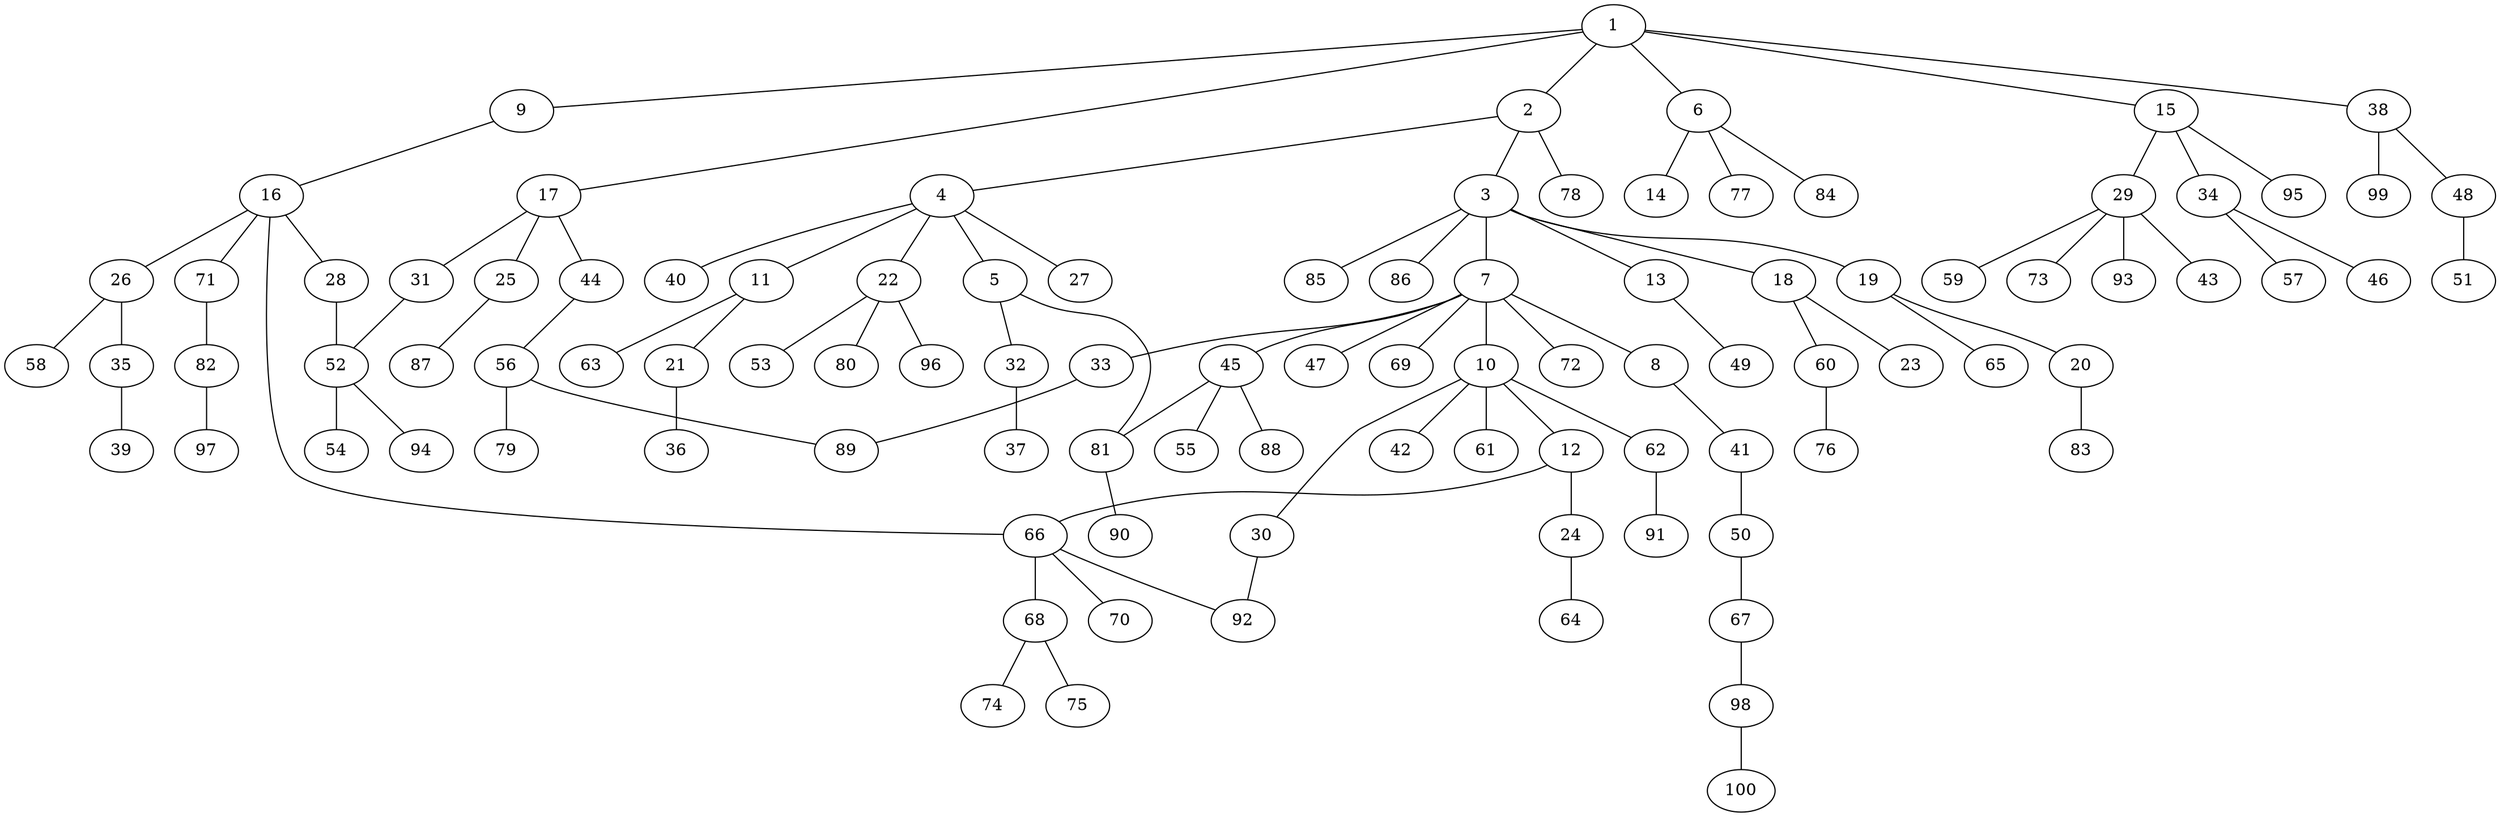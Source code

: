 graph graphname {1--2
1--6
1--9
1--15
1--17
1--38
2--3
2--4
2--78
3--7
3--13
3--18
3--19
3--85
3--86
4--5
4--11
4--22
4--27
4--40
5--32
5--81
6--14
6--77
6--84
7--8
7--10
7--33
7--45
7--47
7--69
7--72
8--41
9--16
10--12
10--30
10--42
10--61
10--62
11--21
11--63
12--24
12--66
13--49
15--29
15--34
15--95
16--26
16--28
16--66
16--71
17--25
17--31
17--44
18--23
18--60
19--20
19--65
20--83
21--36
22--53
22--80
22--96
24--64
25--87
26--35
26--58
28--52
29--43
29--59
29--73
29--93
30--92
31--52
32--37
33--89
34--46
34--57
35--39
38--48
38--99
41--50
44--56
45--55
45--81
45--88
48--51
50--67
52--54
52--94
56--79
56--89
60--76
62--91
66--68
66--70
66--92
67--98
68--74
68--75
71--82
81--90
82--97
98--100
}